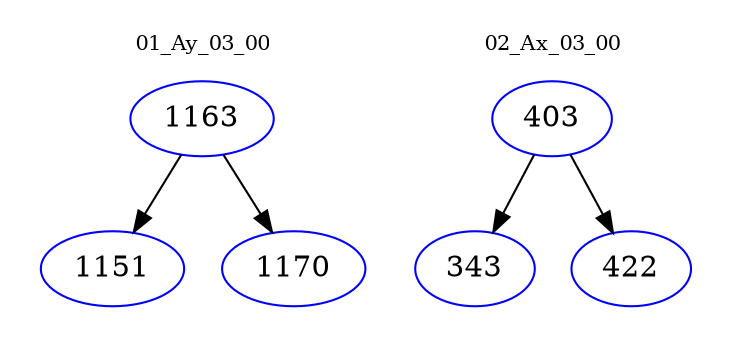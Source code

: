 digraph{
subgraph cluster_0 {
color = white
label = "01_Ay_03_00";
fontsize=10;
T0_1163 [label="1163", color="blue"]
T0_1163 -> T0_1151 [color="black"]
T0_1151 [label="1151", color="blue"]
T0_1163 -> T0_1170 [color="black"]
T0_1170 [label="1170", color="blue"]
}
subgraph cluster_1 {
color = white
label = "02_Ax_03_00";
fontsize=10;
T1_403 [label="403", color="blue"]
T1_403 -> T1_343 [color="black"]
T1_343 [label="343", color="blue"]
T1_403 -> T1_422 [color="black"]
T1_422 [label="422", color="blue"]
}
}

